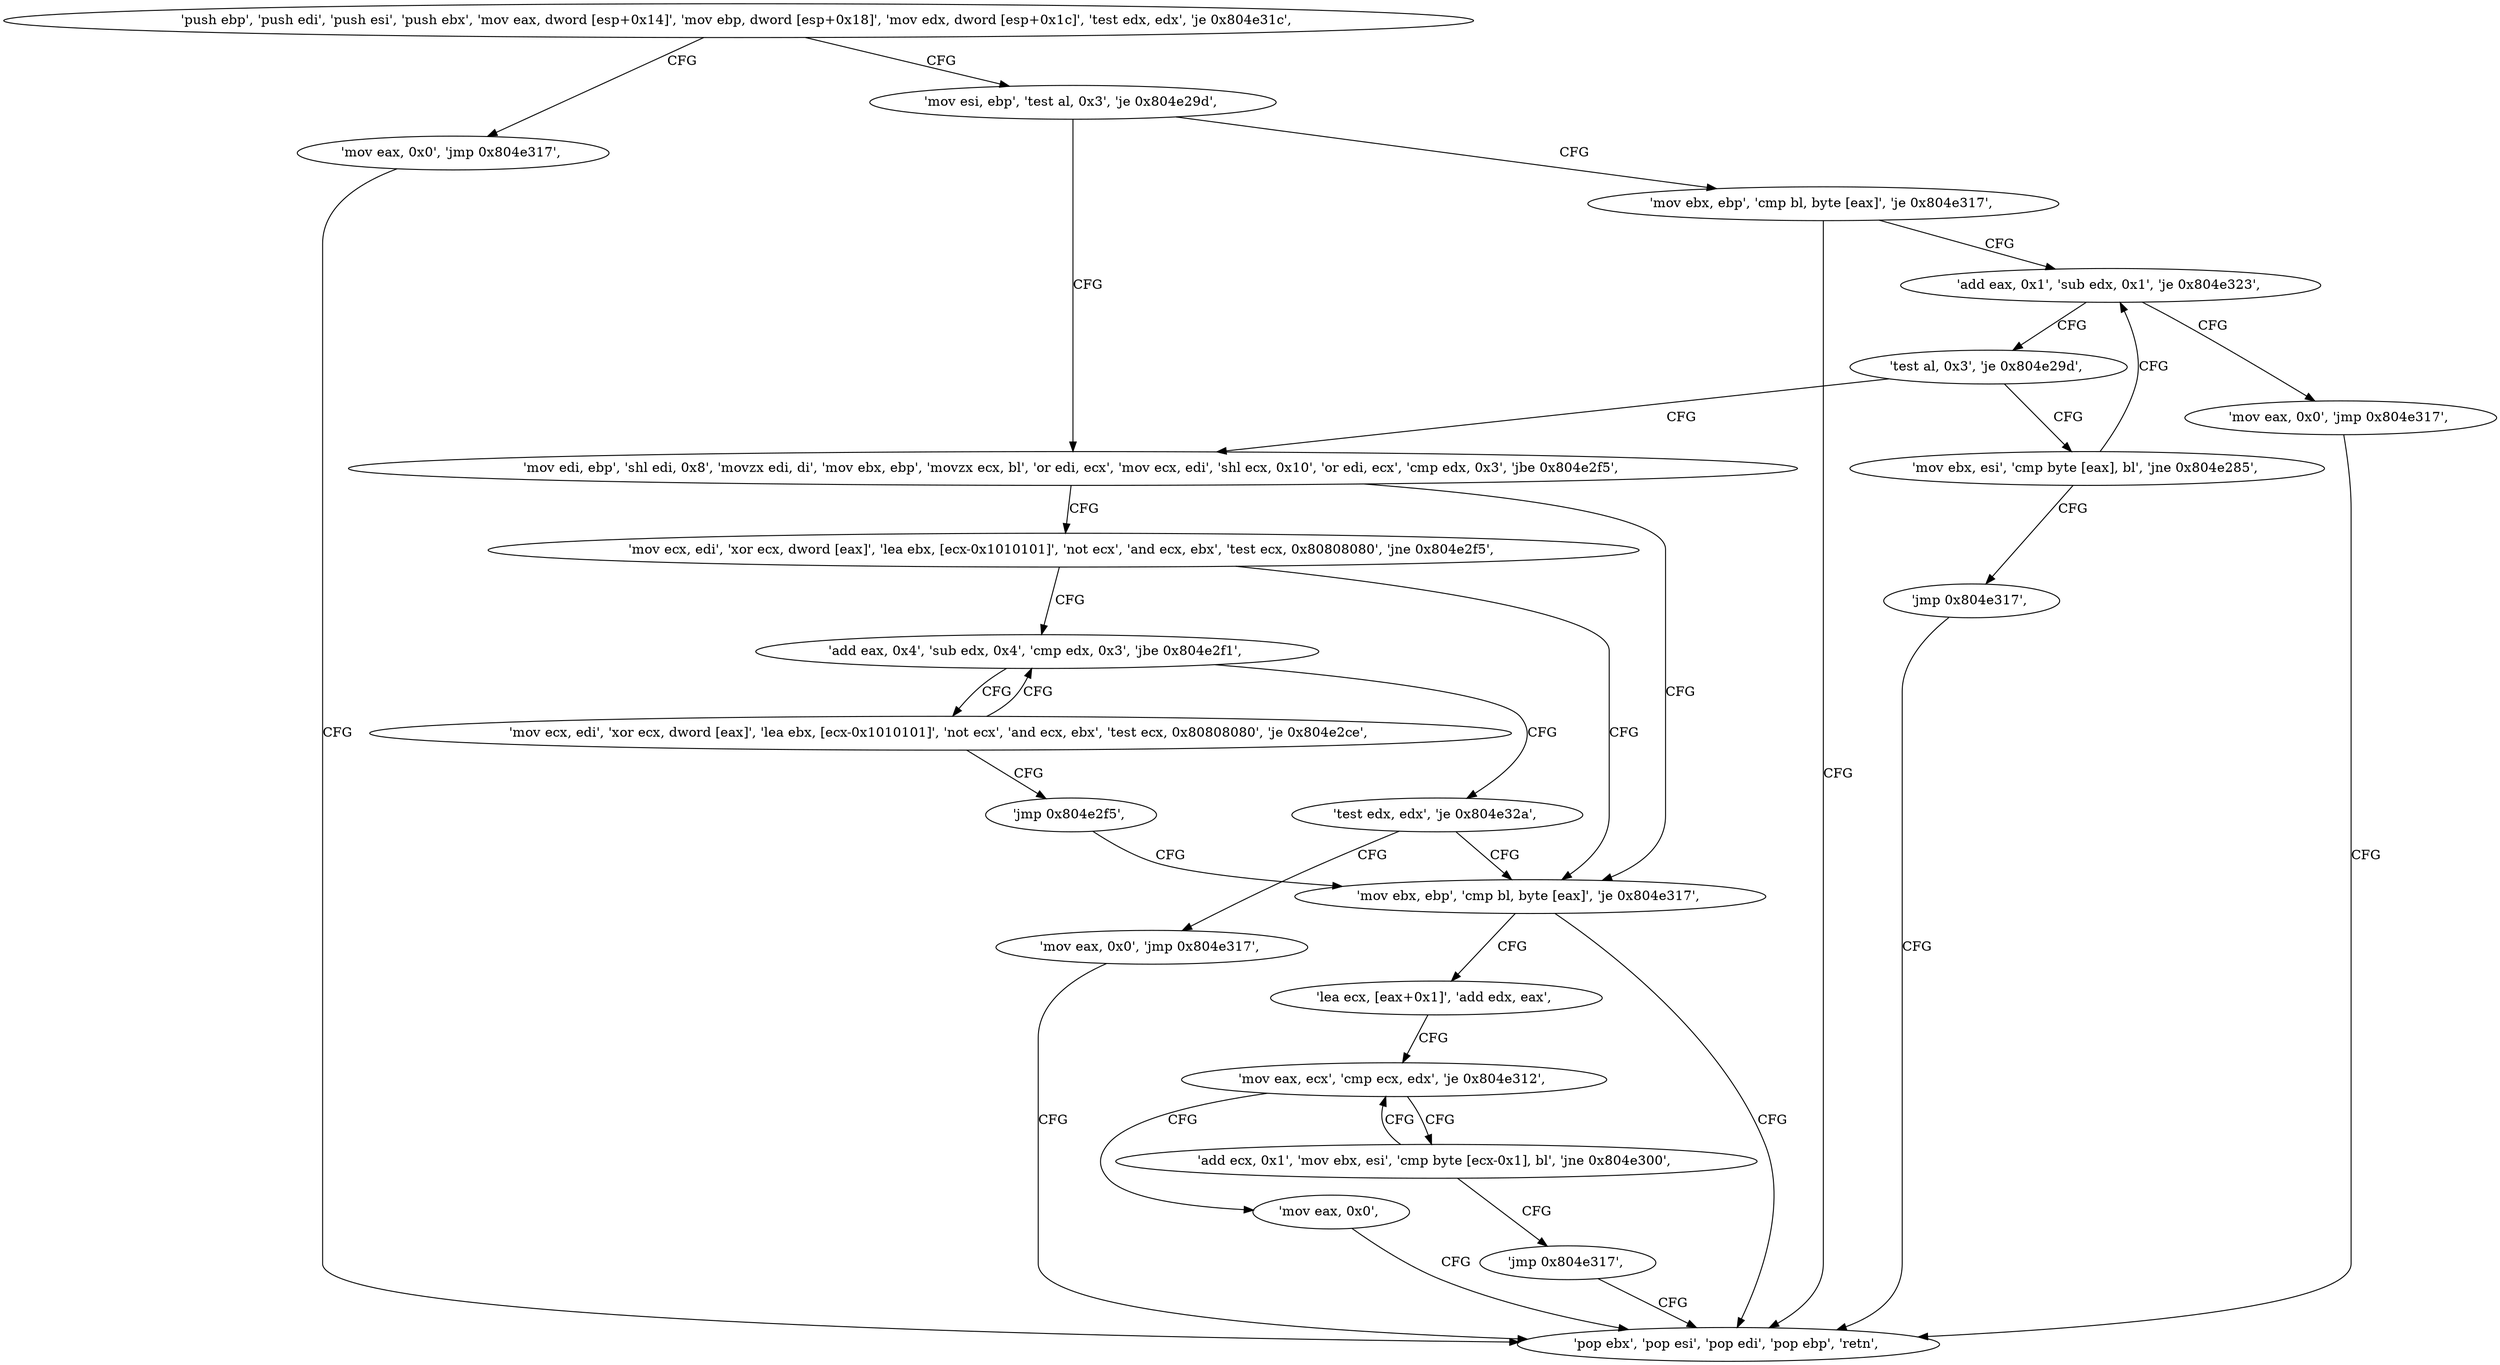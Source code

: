 digraph "func" {
"134537821" [label = "'push ebp', 'push edi', 'push esi', 'push ebx', 'mov eax, dword [esp+0x14]', 'mov ebp, dword [esp+0x18]', 'mov edx, dword [esp+0x1c]', 'test edx, edx', 'je 0x804e31c', " ]
"134538012" [label = "'mov eax, 0x0', 'jmp 0x804e317', " ]
"134537845" [label = "'mov esi, ebp', 'test al, 0x3', 'je 0x804e29d', " ]
"134538007" [label = "'pop ebx', 'pop esi', 'pop edi', 'pop ebp', 'retn', " ]
"134537885" [label = "'mov edi, ebp', 'shl edi, 0x8', 'movzx edi, di', 'mov ebx, ebp', 'movzx ecx, bl', 'or edi, ecx', 'mov ecx, edi', 'shl ecx, 0x10', 'or edi, ecx', 'cmp edx, 0x3', 'jbe 0x804e2f5', " ]
"134537851" [label = "'mov ebx, ebp', 'cmp bl, byte [eax]', 'je 0x804e317', " ]
"134537973" [label = "'mov ebx, ebp', 'cmp bl, byte [eax]', 'je 0x804e317', " ]
"134537912" [label = "'mov ecx, edi', 'xor ecx, dword [eax]', 'lea ebx, [ecx-0x1010101]', 'not ecx', 'and ecx, ebx', 'test ecx, 0x80808080', 'jne 0x804e2f5', " ]
"134537861" [label = "'add eax, 0x1', 'sub edx, 0x1', 'je 0x804e323', " ]
"134537979" [label = "'lea ecx, [eax+0x1]', 'add edx, eax', " ]
"134537934" [label = "'add eax, 0x4', 'sub edx, 0x4', 'cmp edx, 0x3', 'jbe 0x804e2f1', " ]
"134538019" [label = "'mov eax, 0x0', 'jmp 0x804e317', " ]
"134537873" [label = "'test al, 0x3', 'je 0x804e29d', " ]
"134537984" [label = "'mov eax, ecx', 'cmp ecx, edx', 'je 0x804e312', " ]
"134537969" [label = "'test edx, edx', 'je 0x804e32a', " ]
"134537945" [label = "'mov ecx, edi', 'xor ecx, dword [eax]', 'lea ebx, [ecx-0x1010101]', 'not ecx', 'and ecx, ebx', 'test ecx, 0x80808080', 'je 0x804e2ce', " ]
"134537877" [label = "'mov ebx, esi', 'cmp byte [eax], bl', 'jne 0x804e285', " ]
"134538002" [label = "'mov eax, 0x0', " ]
"134537990" [label = "'add ecx, 0x1', 'mov ebx, esi', 'cmp byte [ecx-0x1], bl', 'jne 0x804e300', " ]
"134538000" [label = "'jmp 0x804e317', " ]
"134538026" [label = "'mov eax, 0x0', 'jmp 0x804e317', " ]
"134537967" [label = "'jmp 0x804e2f5', " ]
"134537883" [label = "'jmp 0x804e317', " ]
"134537821" -> "134538012" [ label = "CFG" ]
"134537821" -> "134537845" [ label = "CFG" ]
"134538012" -> "134538007" [ label = "CFG" ]
"134537845" -> "134537885" [ label = "CFG" ]
"134537845" -> "134537851" [ label = "CFG" ]
"134537885" -> "134537973" [ label = "CFG" ]
"134537885" -> "134537912" [ label = "CFG" ]
"134537851" -> "134538007" [ label = "CFG" ]
"134537851" -> "134537861" [ label = "CFG" ]
"134537973" -> "134538007" [ label = "CFG" ]
"134537973" -> "134537979" [ label = "CFG" ]
"134537912" -> "134537973" [ label = "CFG" ]
"134537912" -> "134537934" [ label = "CFG" ]
"134537861" -> "134538019" [ label = "CFG" ]
"134537861" -> "134537873" [ label = "CFG" ]
"134537979" -> "134537984" [ label = "CFG" ]
"134537934" -> "134537969" [ label = "CFG" ]
"134537934" -> "134537945" [ label = "CFG" ]
"134538019" -> "134538007" [ label = "CFG" ]
"134537873" -> "134537885" [ label = "CFG" ]
"134537873" -> "134537877" [ label = "CFG" ]
"134537984" -> "134538002" [ label = "CFG" ]
"134537984" -> "134537990" [ label = "CFG" ]
"134537969" -> "134538026" [ label = "CFG" ]
"134537969" -> "134537973" [ label = "CFG" ]
"134537945" -> "134537934" [ label = "CFG" ]
"134537945" -> "134537967" [ label = "CFG" ]
"134537877" -> "134537861" [ label = "CFG" ]
"134537877" -> "134537883" [ label = "CFG" ]
"134538002" -> "134538007" [ label = "CFG" ]
"134537990" -> "134537984" [ label = "CFG" ]
"134537990" -> "134538000" [ label = "CFG" ]
"134538000" -> "134538007" [ label = "CFG" ]
"134538026" -> "134538007" [ label = "CFG" ]
"134537967" -> "134537973" [ label = "CFG" ]
"134537883" -> "134538007" [ label = "CFG" ]
}
